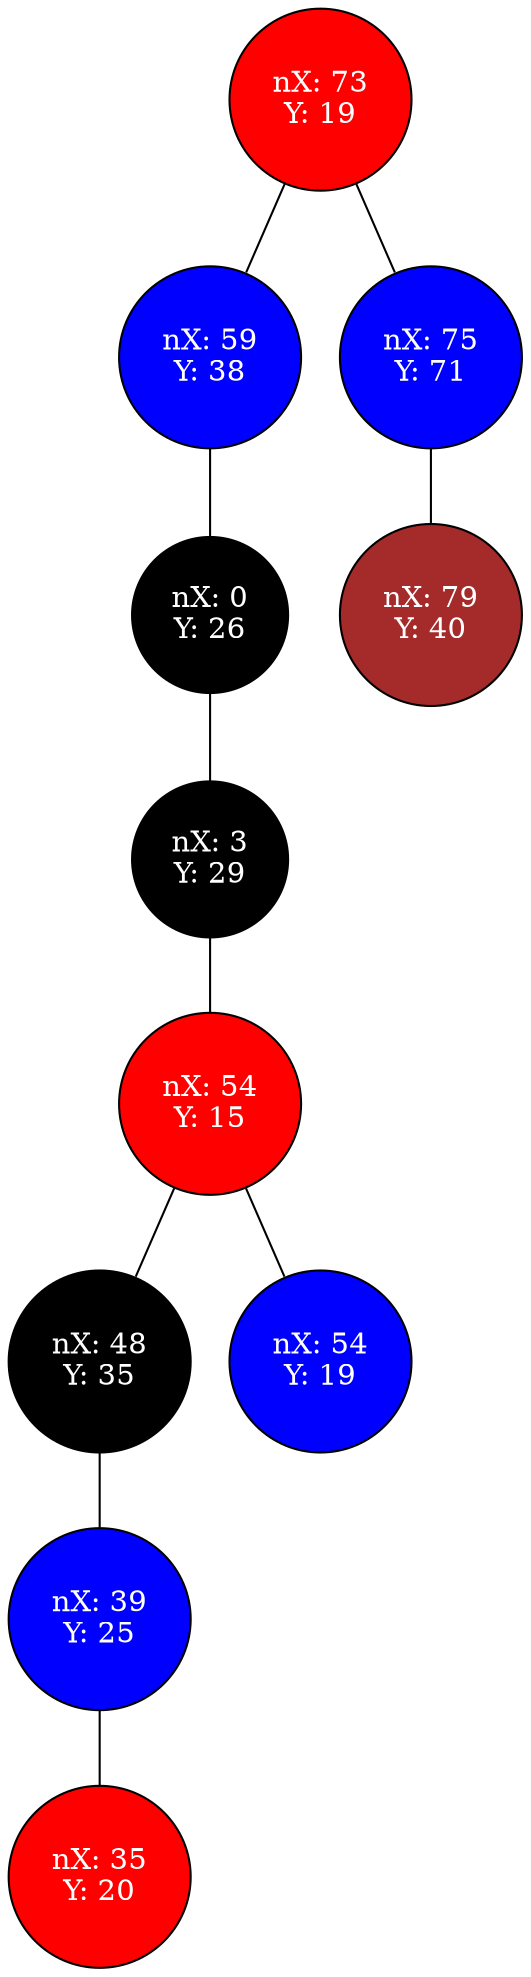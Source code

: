 graph G {
	rankdir=TB;
	node [shape=circle];
	"0x617e76862240" [label="nX: 73\nY: 19", color=black, fontcolor=white, style=filled, fillcolor=Red];
	"0x617e76862240" -- "0x617e76862510";
	"0x617e76862510" [label="nX: 59\nY: 38", color=black, fontcolor=white, style=filled, fillcolor=blue];
	"0x617e76862510" -- "0x617e76861f10";
	"0x617e76861f10" [label="nX: 0\nY: 26", color=black, fontcolor=white, style=filled, fillcolor=black];
	"0x617e76861f10" -- "0x617e76861df0";
	"0x617e76861df0" [label="nX: 3\nY: 29", color=black, fontcolor=white, style=filled, fillcolor=black];
	"0x617e76861df0" -- "0x617e76862130";
	"0x617e76862130" [label="nX: 54\nY: 15", color=black, fontcolor=white, style=filled, fillcolor=Red];
	"0x617e76862130" -- "0x617e76861cd0";
	"0x617e76861cd0" [label="nX: 48\nY: 35", color=black, fontcolor=white, style=filled, fillcolor=black];
	"0x617e76861cd0" -- "0x617e76862330";
	"0x617e76862330" [label="nX: 39\nY: 25", color=black, fontcolor=white, style=filled, fillcolor=blue];
	"0x617e76862330" -- "0x617e76862020";
	"0x617e76862020" [label="nX: 35\nY: 20", color=black, fontcolor=white, style=filled, fillcolor=Red];
	"0x617e76862130" -- "0x617e76862420";
	"0x617e76862420" [label="nX: 54\nY: 19", color=black, fontcolor=white, style=filled, fillcolor=blue];
	"0x617e76862240" -- "0x617e76862600";
	"0x617e76862600" [label="nX: 75\nY: 71", color=black, fontcolor=white, style=filled, fillcolor=blue];
	"0x617e76862600" -- "0x617e76862930";
	"0x617e76862930" [label="nX: 79\nY: 40", color=black, fontcolor=white, style=filled, fillcolor=brown];
}
